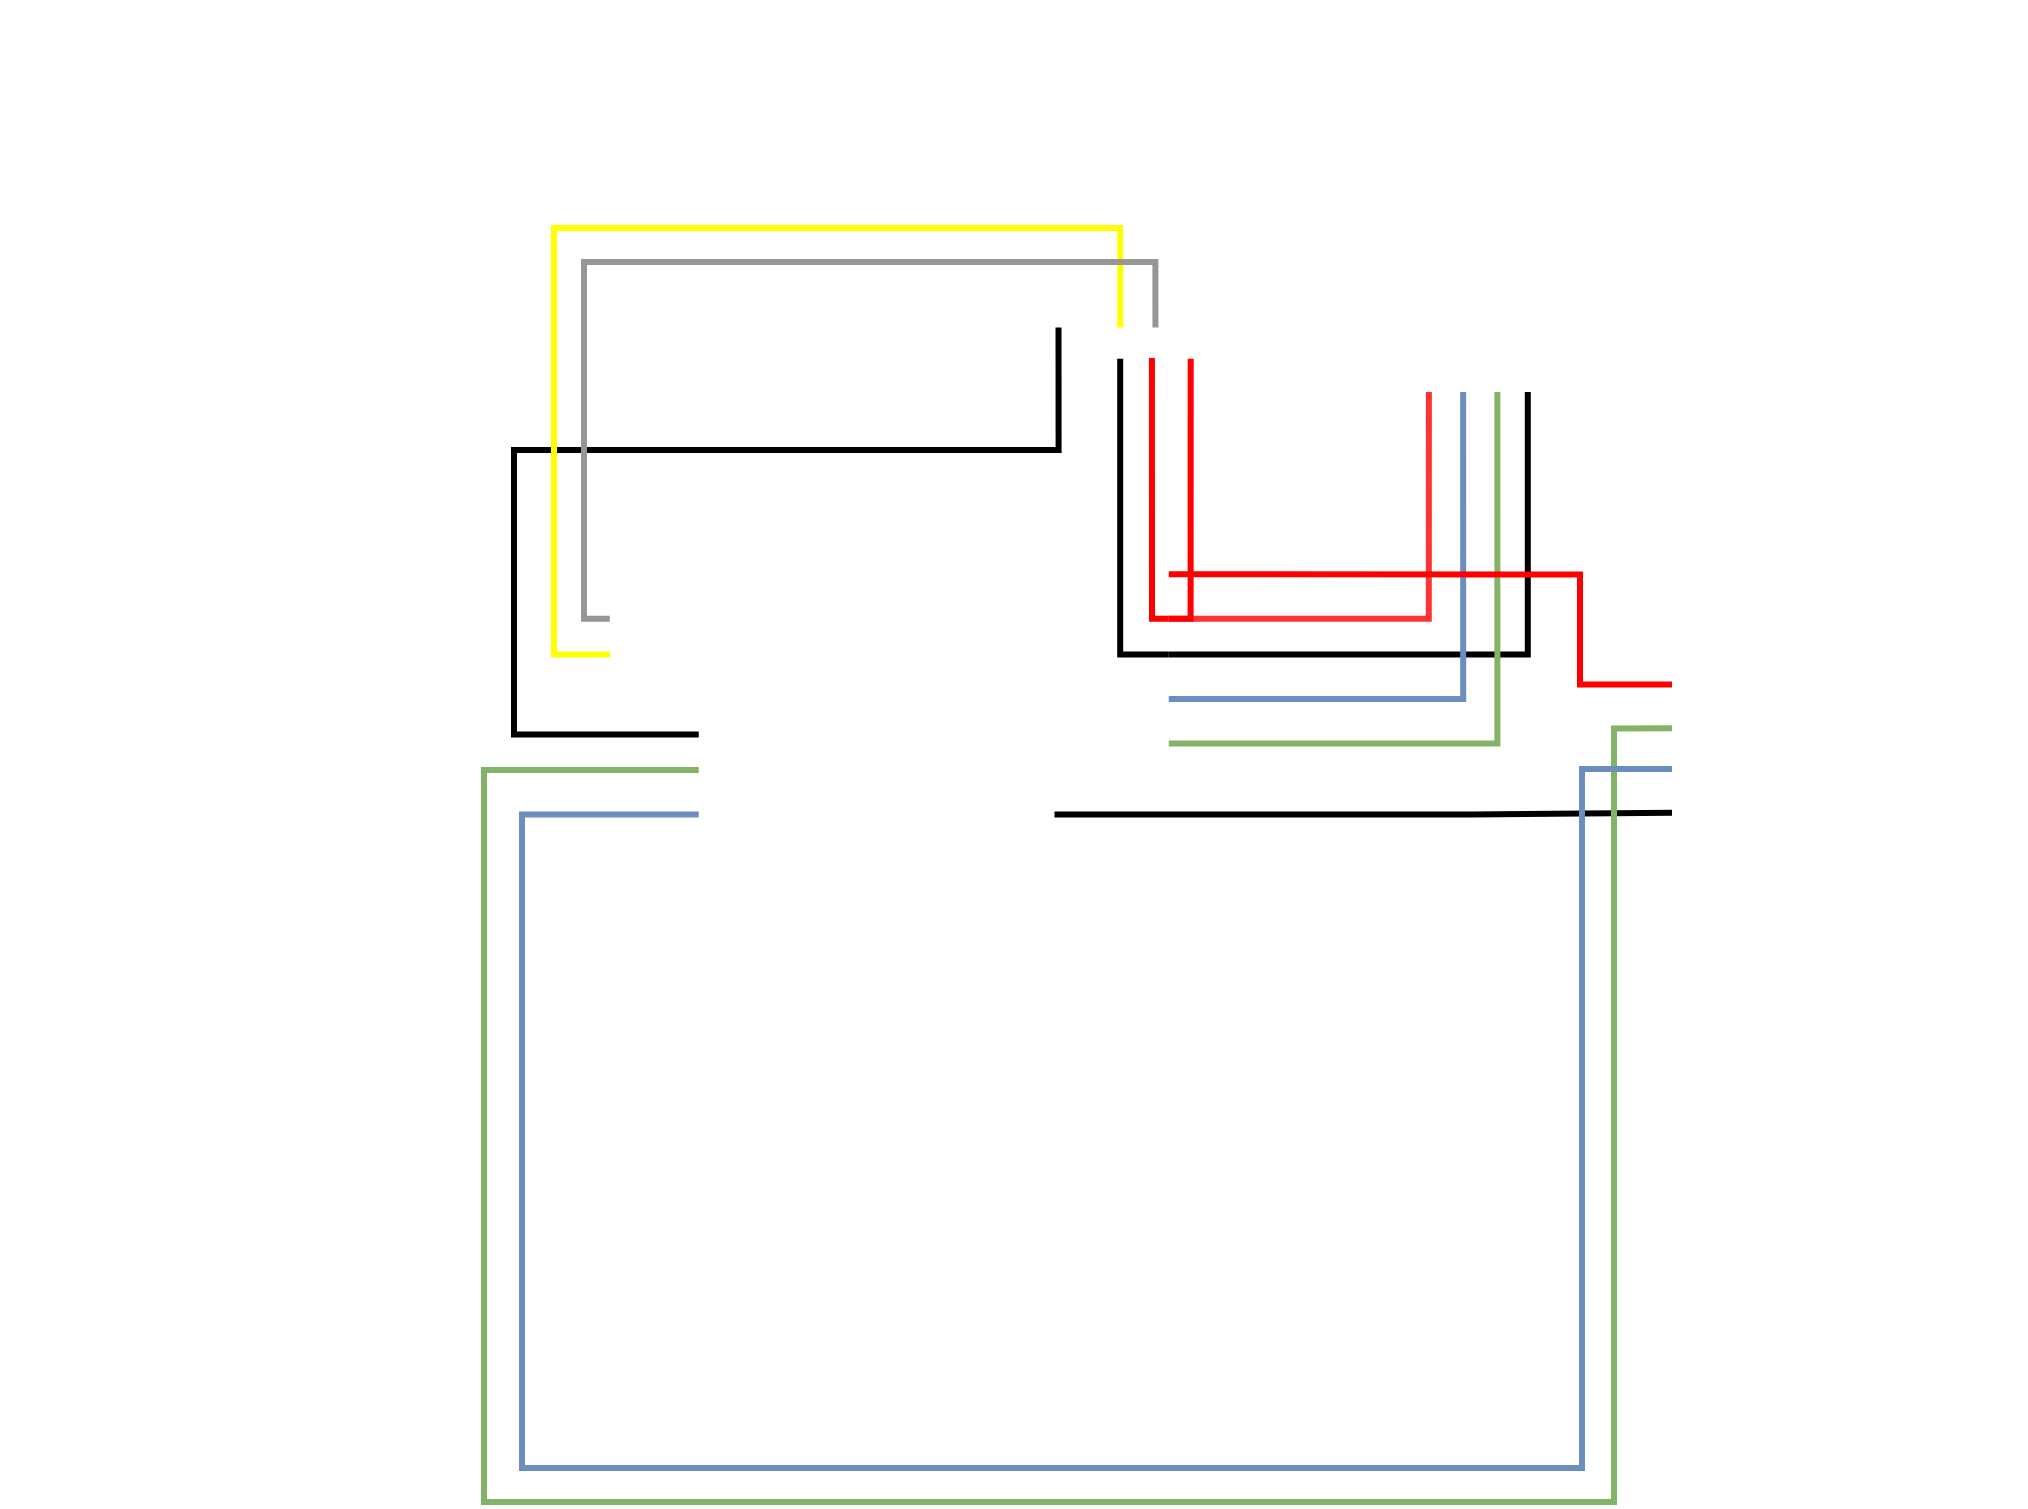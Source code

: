 <mxfile version="24.0.7" type="github">
  <diagram name="Page-1" id="3OzVXapQxGBqhg9Vh2Or">
    <mxGraphModel dx="1748" dy="1289" grid="1" gridSize="1" guides="1" tooltips="1" connect="1" arrows="1" fold="1" page="0" pageScale="1" pageWidth="1169" pageHeight="827" math="0" shadow="0">
      <root>
        <mxCell id="0" />
        <mxCell id="1" parent="0" />
        <mxCell id="NXsdGgOJUFReOd44QVA4-33" value="" style="shape=image;verticalLabelPosition=bottom;labelBackgroundColor=default;verticalAlign=top;aspect=fixed;imageAspect=0;image=https://i.stack.imgur.com/yHddo.png;points=[[0.48,0.08,0,0,0],[0.48,0.12,0,0,0],[0.48,0.16,0,0,0],[0.48,0.43,0,0,0],[0.48,0.61,0,0,0],[0.55,0.25,0,0,0],[0.55,0.29,0,0,0],[0.55,0.34,0,0,0],[0.55,0.39,0,0,0],[0.83,0.34,0,0,0],[0.83,0.39,0,0,0],[0.83,0.43,0,0,0],[0.83,0.48,0,0,0],[0.92,0.07,0,0,0],[0.92,0.12,0,0,0],[0.92,0.16,0,0,0],[0.92,0.21,0,0,0],[0.92,0.25,0,0,0],[0.92,0.29,0,0,0]];" vertex="1" parent="1">
          <mxGeometry x="-127" y="110" width="635.22" height="445" as="geometry" />
        </mxCell>
        <mxCell id="NXsdGgOJUFReOd44QVA4-37" value="" style="shape=image;verticalLabelPosition=bottom;labelBackgroundColor=default;verticalAlign=top;aspect=fixed;imageAspect=0;image=https://m.media-amazon.com/images/I/61i6o6qQgSL._AC_SL1500_.jpg;clipPath=inset(33.57% 4% 29.29% 17.67%);points=[[0.72,0.84,0,0,0],[0.79,0.84,0,0,0],[0.79,0.92,0,0,0],[0.82,0.92,0,0,0],[0.83,0.84,0,0,0],[0.87,0.92,0,0,0]];" vertex="1" parent="1">
          <mxGeometry x="85" y="-146" width="440.63" height="195" as="geometry" />
        </mxCell>
        <mxCell id="NXsdGgOJUFReOd44QVA4-31" value="" style="shape=image;verticalLabelPosition=bottom;labelBackgroundColor=default;verticalAlign=top;aspect=fixed;imageAspect=0;image=https://www.newark.com/productimages/standard/en_US/45AK2308-500.jpg;clipPath=inset(12.5% 11.86% 12.5% 11.86%);points=[[0.16,1,0,0,0],[0.25,1,0,0,0],[0.34,1,0,0,0],[0.42,1,0,0,0]];" vertex="1" parent="1">
          <mxGeometry x="557" y="-124" width="190.24" height="174" as="geometry" />
        </mxCell>
        <mxCell id="NXsdGgOJUFReOd44QVA4-59" style="edgeStyle=orthogonalEdgeStyle;rounded=0;orthogonalLoop=1;jettySize=auto;html=1;exitX=0.92;exitY=0.12;exitDx=0;exitDy=0;exitPerimeter=0;entryX=0.16;entryY=1;entryDx=0;entryDy=0;entryPerimeter=0;endArrow=none;endFill=0;strokeWidth=3;fillColor=#f8cecc;strokeColor=#FF3333;" edge="1" parent="1" source="NXsdGgOJUFReOd44QVA4-33" target="NXsdGgOJUFReOd44QVA4-31">
          <mxGeometry relative="1" as="geometry" />
        </mxCell>
        <mxCell id="NXsdGgOJUFReOd44QVA4-61" style="edgeStyle=orthogonalEdgeStyle;rounded=0;orthogonalLoop=1;jettySize=auto;html=1;exitX=0.92;exitY=0.16;exitDx=0;exitDy=0;exitPerimeter=0;entryX=0.42;entryY=1;entryDx=0;entryDy=0;entryPerimeter=0;endArrow=none;endFill=0;strokeWidth=3;" edge="1" parent="1" source="NXsdGgOJUFReOd44QVA4-33" target="NXsdGgOJUFReOd44QVA4-31">
          <mxGeometry relative="1" as="geometry" />
        </mxCell>
        <mxCell id="NXsdGgOJUFReOd44QVA4-63" style="edgeStyle=orthogonalEdgeStyle;rounded=0;orthogonalLoop=1;jettySize=auto;html=1;exitX=0.92;exitY=0.21;exitDx=0;exitDy=0;exitPerimeter=0;entryX=0.25;entryY=1;entryDx=0;entryDy=0;entryPerimeter=0;strokeColor=#6c8ebf;strokeWidth=3;endArrow=none;endFill=0;fillColor=#dae8fc;" edge="1" parent="1" source="NXsdGgOJUFReOd44QVA4-33" target="NXsdGgOJUFReOd44QVA4-31">
          <mxGeometry relative="1" as="geometry" />
        </mxCell>
        <mxCell id="NXsdGgOJUFReOd44QVA4-64" style="edgeStyle=orthogonalEdgeStyle;rounded=0;orthogonalLoop=1;jettySize=auto;html=1;exitX=0.92;exitY=0.26;exitDx=0;exitDy=0;exitPerimeter=0;entryX=0.34;entryY=1;entryDx=0;entryDy=0;entryPerimeter=0;fillColor=#d5e8d4;strokeColor=#82b366;endArrow=none;endFill=0;strokeWidth=3;gradientColor=#97d077;" edge="1" parent="1" source="NXsdGgOJUFReOd44QVA4-33" target="NXsdGgOJUFReOd44QVA4-31">
          <mxGeometry relative="1" as="geometry" />
        </mxCell>
        <mxCell id="NXsdGgOJUFReOd44QVA4-66" style="edgeStyle=orthogonalEdgeStyle;rounded=0;orthogonalLoop=1;jettySize=auto;html=1;entryX=0.87;entryY=0.92;entryDx=0;entryDy=0;entryPerimeter=0;strokeColor=#FF0000;strokeWidth=3;endArrow=none;endFill=0;exitX=0.92;exitY=0.12;exitDx=0;exitDy=0;exitPerimeter=0;" edge="1" parent="1" source="NXsdGgOJUFReOd44QVA4-33" target="NXsdGgOJUFReOd44QVA4-37">
          <mxGeometry relative="1" as="geometry">
            <mxPoint x="486" y="134" as="sourcePoint" />
            <mxPoint x="494.348" y="7.0" as="targetPoint" />
            <Array as="points">
              <mxPoint x="468" y="163" />
            </Array>
          </mxGeometry>
        </mxCell>
        <mxCell id="NXsdGgOJUFReOd44QVA4-67" style="edgeStyle=orthogonalEdgeStyle;rounded=0;orthogonalLoop=1;jettySize=auto;html=1;exitX=0.92;exitY=0.12;exitDx=0;exitDy=0;exitPerimeter=0;entryX=0.826;entryY=0.918;entryDx=0;entryDy=0;entryPerimeter=0;strokeColor=#FF0000;strokeWidth=3;endArrow=none;endFill=0;" edge="1" parent="1" source="NXsdGgOJUFReOd44QVA4-33" target="NXsdGgOJUFReOd44QVA4-37">
          <mxGeometry relative="1" as="geometry">
            <Array as="points">
              <mxPoint x="449" y="163" />
            </Array>
          </mxGeometry>
        </mxCell>
        <mxCell id="NXsdGgOJUFReOd44QVA4-68" style="edgeStyle=orthogonalEdgeStyle;rounded=0;orthogonalLoop=1;jettySize=auto;html=1;exitX=0.92;exitY=0.16;exitDx=0;exitDy=0;exitPerimeter=0;entryX=0.79;entryY=0.92;entryDx=0;entryDy=0;entryPerimeter=0;strokeWidth=3;endArrow=none;endFill=0;" edge="1" parent="1" source="NXsdGgOJUFReOd44QVA4-33" target="NXsdGgOJUFReOd44QVA4-37">
          <mxGeometry relative="1" as="geometry">
            <Array as="points">
              <mxPoint x="433" y="181" />
            </Array>
          </mxGeometry>
        </mxCell>
        <mxCell id="NXsdGgOJUFReOd44QVA4-70" style="edgeStyle=orthogonalEdgeStyle;rounded=0;orthogonalLoop=1;jettySize=auto;html=1;exitX=0.55;exitY=0.25;exitDx=0;exitDy=0;exitPerimeter=0;entryX=0.72;entryY=0.84;entryDx=0;entryDy=0;entryPerimeter=0;strokeWidth=3;endArrow=none;endFill=0;" edge="1" parent="1" source="NXsdGgOJUFReOd44QVA4-33" target="NXsdGgOJUFReOd44QVA4-37">
          <mxGeometry relative="1" as="geometry">
            <Array as="points">
              <mxPoint x="130" y="221" />
              <mxPoint x="130" y="79" />
              <mxPoint x="402" y="79" />
            </Array>
          </mxGeometry>
        </mxCell>
        <mxCell id="NXsdGgOJUFReOd44QVA4-71" style="edgeStyle=orthogonalEdgeStyle;rounded=0;orthogonalLoop=1;jettySize=auto;html=1;exitX=0.48;exitY=0.16;exitDx=0;exitDy=0;exitPerimeter=0;entryX=0.79;entryY=0.84;entryDx=0;entryDy=0;entryPerimeter=0;strokeColor=#FFFF03;strokeWidth=3;endArrow=none;endFill=0;" edge="1" parent="1" source="NXsdGgOJUFReOd44QVA4-33" target="NXsdGgOJUFReOd44QVA4-37">
          <mxGeometry relative="1" as="geometry">
            <Array as="points">
              <mxPoint x="150" y="181" />
              <mxPoint x="150" y="-32" />
              <mxPoint x="433" y="-32" />
            </Array>
          </mxGeometry>
        </mxCell>
        <mxCell id="NXsdGgOJUFReOd44QVA4-72" style="edgeStyle=orthogonalEdgeStyle;rounded=0;orthogonalLoop=1;jettySize=auto;html=1;exitX=0.48;exitY=0.12;exitDx=0;exitDy=0;exitPerimeter=0;entryX=0.83;entryY=0.84;entryDx=0;entryDy=0;entryPerimeter=0;strokeWidth=3;strokeColor=#969696;fillColor=#f5f5f5;endArrow=none;endFill=0;" edge="1" parent="1" source="NXsdGgOJUFReOd44QVA4-33" target="NXsdGgOJUFReOd44QVA4-37">
          <mxGeometry relative="1" as="geometry">
            <Array as="points">
              <mxPoint x="165" y="163" />
              <mxPoint x="165" y="-15" />
              <mxPoint x="451" y="-15" />
            </Array>
          </mxGeometry>
        </mxCell>
        <mxCell id="NXsdGgOJUFReOd44QVA4-73" value="" style="shape=image;verticalLabelPosition=bottom;labelBackgroundColor=default;verticalAlign=top;aspect=fixed;imageAspect=0;image=https://mm.digikey.com/Volume0/opasdata/d220001/medias/images/325/MFG_COZIR-AH-1.jpg;clipPath=inset(18.67% 12.67% 13.33% 10.33% round 16%);points=[[0,0.36,0,0,0],[0,0.5,0,0,0],[0,0.63,0,0,0],[0,0.77,0,0,0]];" vertex="1" parent="1">
          <mxGeometry x="709" y="140" width="177" height="156.312" as="geometry" />
        </mxCell>
        <mxCell id="NXsdGgOJUFReOd44QVA4-74" style="edgeStyle=orthogonalEdgeStyle;rounded=0;orthogonalLoop=1;jettySize=auto;html=1;exitX=0.83;exitY=0.34;exitDx=0;exitDy=0;exitPerimeter=0;entryX=0;entryY=0.77;entryDx=0;entryDy=0;entryPerimeter=0;strokeWidth=3;endArrow=none;endFill=0;" edge="1" parent="1" source="NXsdGgOJUFReOd44QVA4-33" target="NXsdGgOJUFReOd44QVA4-73">
          <mxGeometry relative="1" as="geometry" />
        </mxCell>
        <mxCell id="NXsdGgOJUFReOd44QVA4-78" style="edgeStyle=orthogonalEdgeStyle;rounded=0;orthogonalLoop=1;jettySize=auto;html=1;exitX=0.55;exitY=0.29;exitDx=0;exitDy=0;exitPerimeter=0;entryX=0;entryY=0.5;entryDx=0;entryDy=0;entryPerimeter=0;strokeWidth=3;endArrow=none;endFill=0;fillColor=#d5e8d4;gradientColor=#97d077;strokeColor=#82b366;" edge="1" parent="1" source="NXsdGgOJUFReOd44QVA4-33" target="NXsdGgOJUFReOd44QVA4-73">
          <mxGeometry relative="1" as="geometry">
            <Array as="points">
              <mxPoint x="115" y="239" />
              <mxPoint x="115" y="605" />
              <mxPoint x="680" y="605" />
              <mxPoint x="680" y="218" />
            </Array>
          </mxGeometry>
        </mxCell>
        <mxCell id="NXsdGgOJUFReOd44QVA4-79" style="edgeStyle=orthogonalEdgeStyle;rounded=0;orthogonalLoop=1;jettySize=auto;html=1;exitX=0.92;exitY=0.07;exitDx=0;exitDy=0;exitPerimeter=0;entryX=0;entryY=0.36;entryDx=0;entryDy=0;entryPerimeter=0;strokeWidth=3;endArrow=none;endFill=0;strokeColor=#FF0000;" edge="1" parent="1" source="NXsdGgOJUFReOd44QVA4-33" target="NXsdGgOJUFReOd44QVA4-73">
          <mxGeometry relative="1" as="geometry">
            <Array as="points">
              <mxPoint x="663" y="141" />
              <mxPoint x="663" y="196" />
            </Array>
          </mxGeometry>
        </mxCell>
        <mxCell id="NXsdGgOJUFReOd44QVA4-80" style="edgeStyle=orthogonalEdgeStyle;rounded=0;orthogonalLoop=1;jettySize=auto;html=1;exitX=0.55;exitY=0.34;exitDx=0;exitDy=0;exitPerimeter=0;entryX=0;entryY=0.63;entryDx=0;entryDy=0;entryPerimeter=0;fillColor=#dae8fc;gradientColor=#7ea6e0;strokeColor=#6c8ebf;strokeWidth=3;endArrow=none;endFill=0;" edge="1" parent="1" source="NXsdGgOJUFReOd44QVA4-33" target="NXsdGgOJUFReOd44QVA4-73">
          <mxGeometry relative="1" as="geometry">
            <Array as="points">
              <mxPoint x="134" y="261" />
              <mxPoint x="134" y="588" />
              <mxPoint x="664" y="588" />
              <mxPoint x="664" y="239" />
            </Array>
          </mxGeometry>
        </mxCell>
      </root>
    </mxGraphModel>
  </diagram>
</mxfile>

